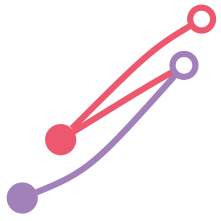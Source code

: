 digraph G {
	graph [Damping=0.2,
		K=0.2,
		bb="0,0,98,98",
		bgcolor=transparent,
		color=none,
		dir=none,
		dpi=300,
		layout=fdp,
		maxiter=10000,
		nodesep=0.02,
		outputorder=edgesfirst,
		overlap=compress,
		penwidth=0,
		rankdir=LR,
		ranksep=0.02,
		sep=1,
		splines=curved
	];
	node [label="\N"];
	edge [dir=none,
		headlabel="",
		label="",
		taillabel=""
	];
	"distillation_recycle.overall_material_balance_node"	[color="#a280b9",
		fillcolor="#a280b9",
		gradientangle=0,
		height=0.19444,
		label="",
		margin=0,
		orientation=0.0,
		peripheries=1,
		pin=true,
		pos="6.6876,6.9584",
		shape=circle,
		style=filled,
		width=0.19444];
	"distillation_recycle.outs[0].F"	[color="#a280b9",
		fillcolor=none,
		gradientangle=0,
		height=0.15278,
		label="",
		margin=0,
		orientation=0.0,
		penwidth=3,
		peripheries=1,
		pin=true,
		pos="84.318,70.614",
		shape=circle,
		style=filled,
		width=0.15278];
	"distillation_recycle.overall_material_balance_node":c -> "distillation_recycle.outs[0].F":c	[arrowhead=none,
		arrowtail=none,
		color="#a280b9",
		len=0.5,
		name="distillation_recycle.overall_material_balance_node_distillation_recycle.outs[0].F",
		penwidth=3,
		pos="13.38,9.6296 38.44,19.744 42.145,23.338 80.496,66.329",
		style=solid];
	"distillation_recycle.energy_balance_node"	[color="#ed586f",
		fillcolor="#ed586f",
		gradientangle=0,
		height=0.19444,
		label="",
		margin=0,
		orientation=0.0,
		peripheries=1,
		pin=true,
		pos="25.123,34.958",
		shape=circle,
		style=filled,
		width=0.19444];
	"distillation_recycle.energy_balance_node":c -> "distillation_recycle.outs[0].F":c	[arrowhead=none,
		arrowtail=none,
		color="#ed586f",
		len=0.5,
		name="distillation_recycle.energy_balance_node_distillation_recycle.outs[0].F",
		penwidth=3,
		pos="31.077,38.644 62.44,58.057 66.562,60.57 79.207,67.727",
		style=solid];
	"distillation_recycle.T"	[color="#ed586f",
		fillcolor=none,
		gradientangle=0,
		height=0.15278,
		label="",
		margin=0,
		orientation=0.0,
		penwidth=3,
		peripheries=1,
		pin=true,
		pos="92.78,92.837",
		shape=circle,
		style=filled,
		width=0.15278];
	"distillation_recycle.energy_balance_node":c -> "distillation_recycle.T":c	[arrowhead=none,
		arrowtail=none,
		color="#ed586f",
		len=0.5,
		name="distillation_recycle.energy_balance_node_distillation_recycle.T",
		penwidth=3,
		pos="30.522,40.36 65.89,75.733 69.489,78.991 87.784,89.88",
		style=solid];
}
